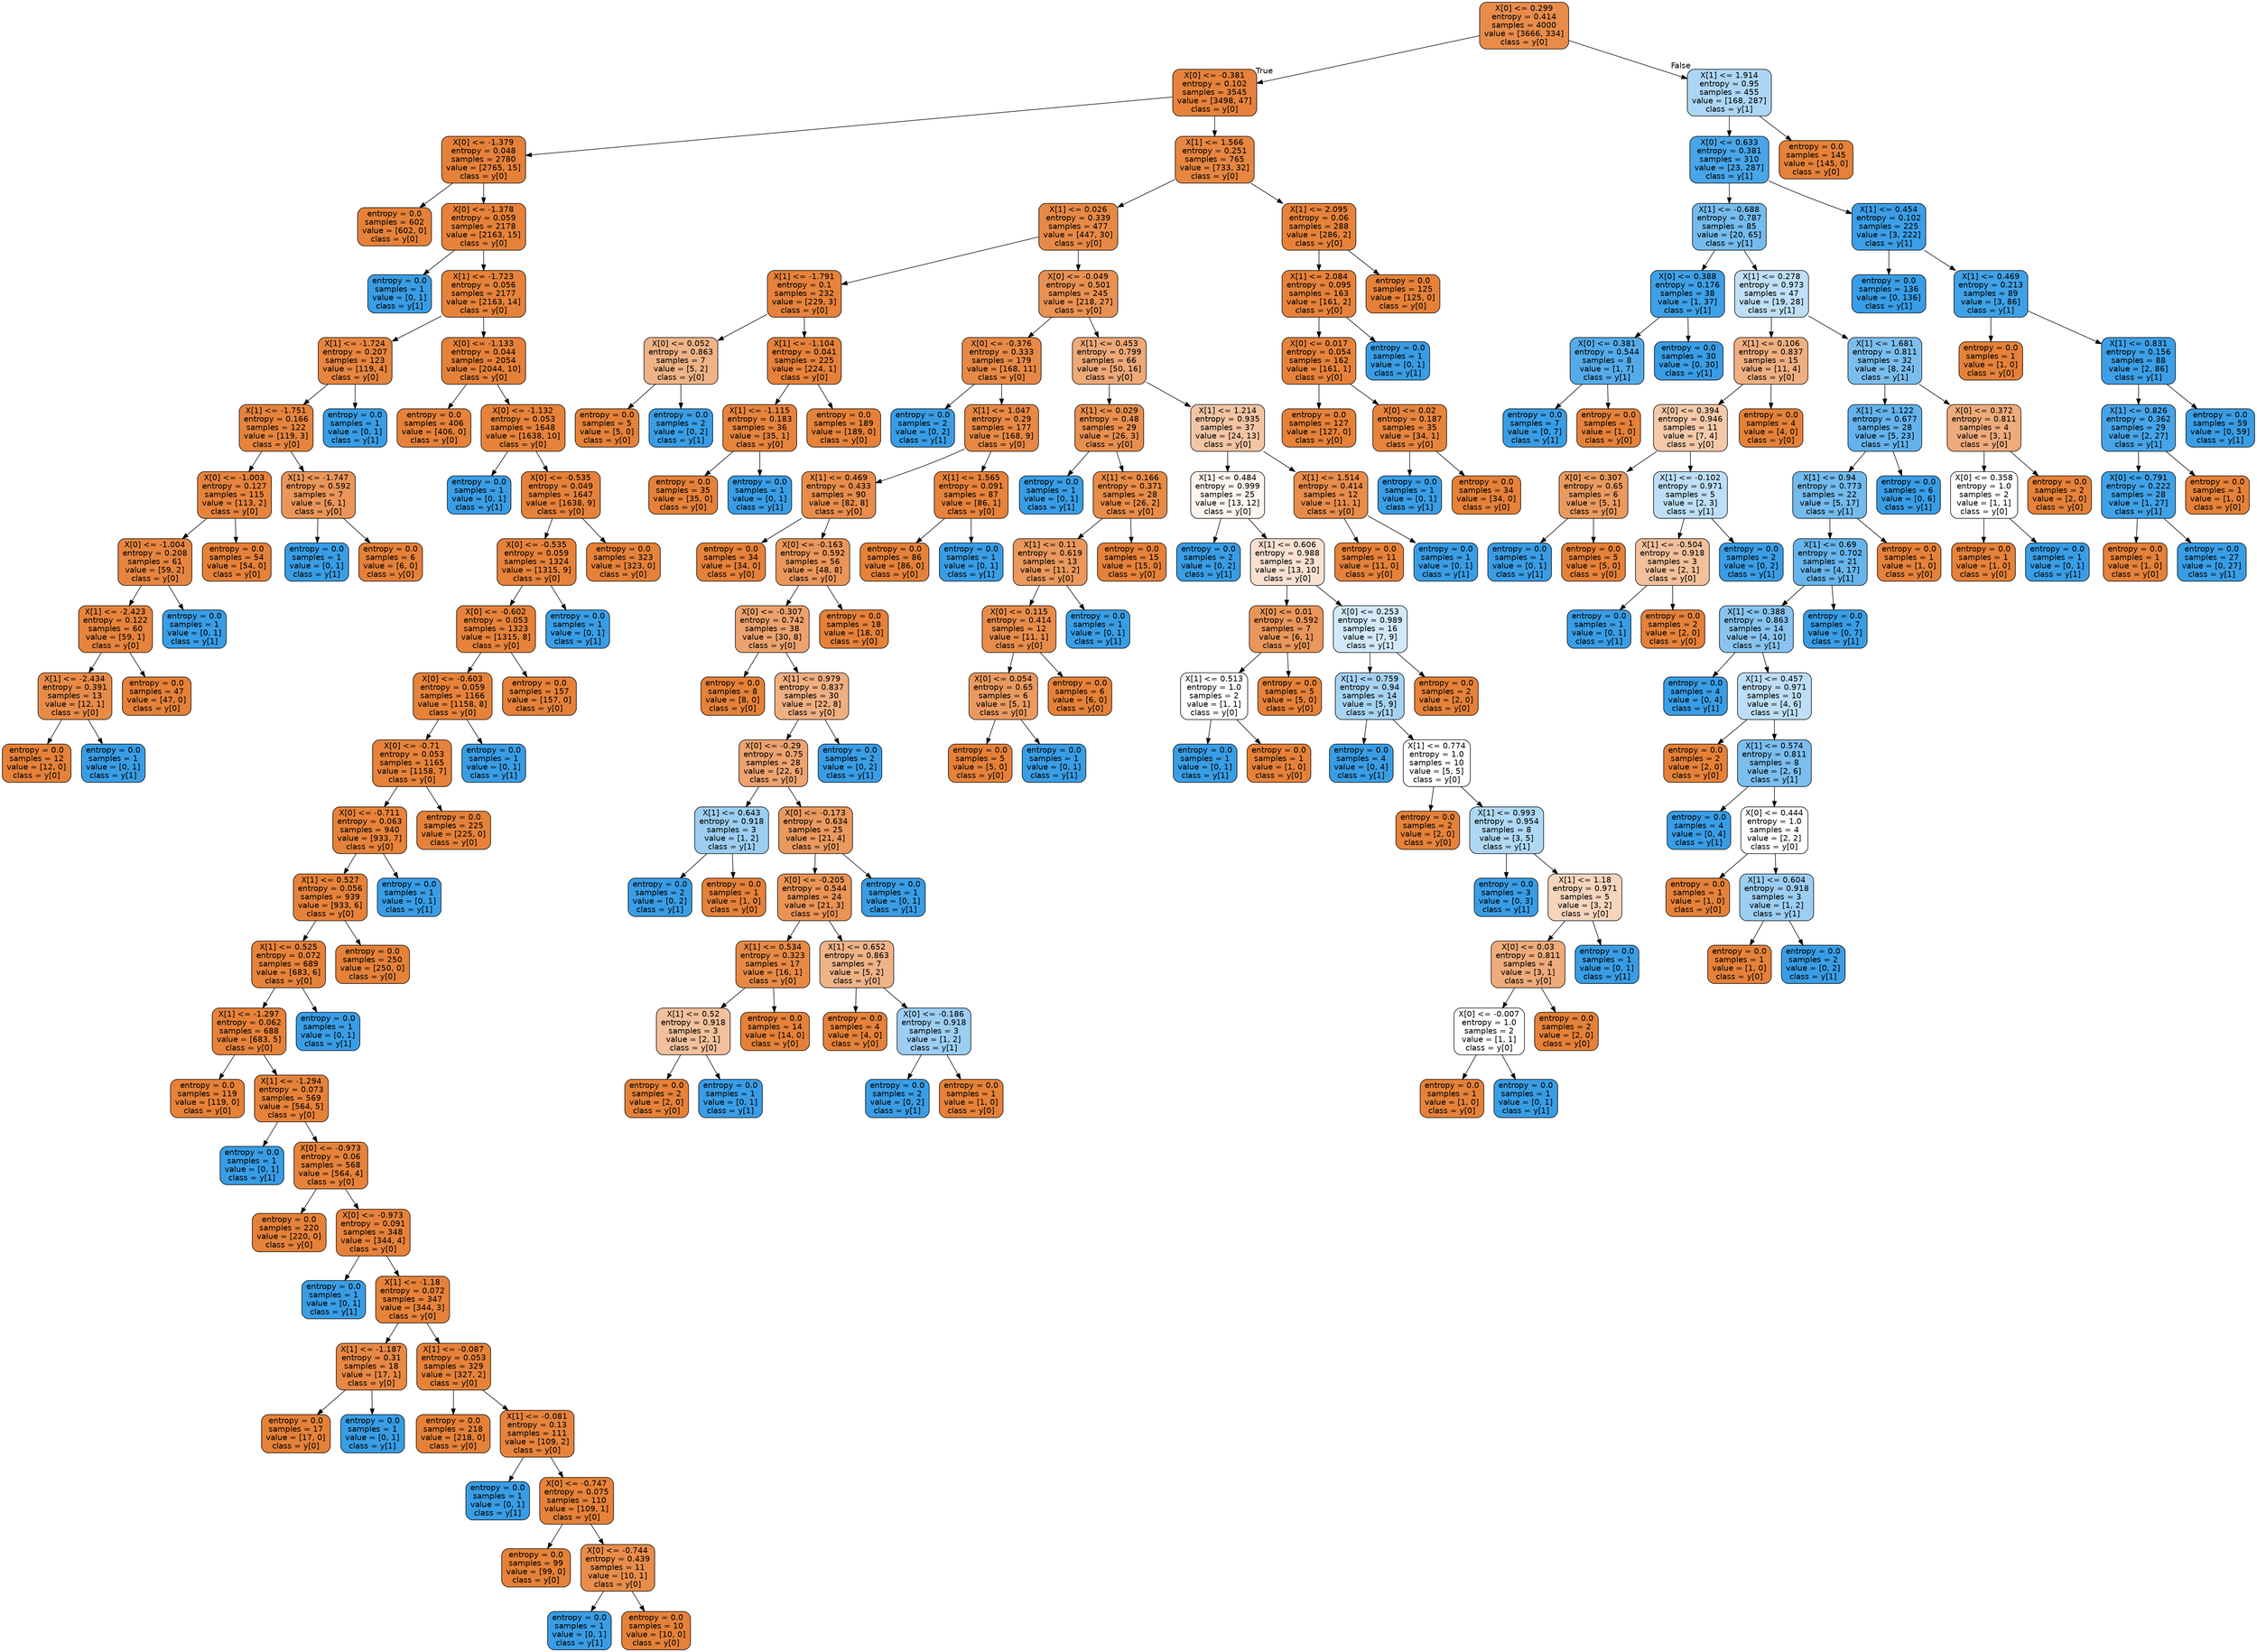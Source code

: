 digraph Tree {
node [shape=box, style="filled, rounded", color="black", fontname=helvetica] ;
edge [fontname=helvetica] ;
0 [label="X[0] <= 0.299\nentropy = 0.414\nsamples = 4000\nvalue = [3666, 334]\nclass = y[0]", fillcolor="#e58139e8"] ;
1 [label="X[0] <= -0.381\nentropy = 0.102\nsamples = 3545\nvalue = [3498, 47]\nclass = y[0]", fillcolor="#e58139fc"] ;
0 -> 1 [labeldistance=2.5, labelangle=45, headlabel="True"] ;
2 [label="X[0] <= -1.379\nentropy = 0.048\nsamples = 2780\nvalue = [2765, 15]\nclass = y[0]", fillcolor="#e58139fe"] ;
1 -> 2 ;
3 [label="entropy = 0.0\nsamples = 602\nvalue = [602, 0]\nclass = y[0]", fillcolor="#e58139ff"] ;
2 -> 3 ;
4 [label="X[0] <= -1.378\nentropy = 0.059\nsamples = 2178\nvalue = [2163, 15]\nclass = y[0]", fillcolor="#e58139fd"] ;
2 -> 4 ;
5 [label="entropy = 0.0\nsamples = 1\nvalue = [0, 1]\nclass = y[1]", fillcolor="#399de5ff"] ;
4 -> 5 ;
6 [label="X[1] <= -1.723\nentropy = 0.056\nsamples = 2177\nvalue = [2163, 14]\nclass = y[0]", fillcolor="#e58139fd"] ;
4 -> 6 ;
7 [label="X[1] <= -1.724\nentropy = 0.207\nsamples = 123\nvalue = [119, 4]\nclass = y[0]", fillcolor="#e58139f6"] ;
6 -> 7 ;
8 [label="X[1] <= -1.751\nentropy = 0.166\nsamples = 122\nvalue = [119, 3]\nclass = y[0]", fillcolor="#e58139f9"] ;
7 -> 8 ;
9 [label="X[0] <= -1.003\nentropy = 0.127\nsamples = 115\nvalue = [113, 2]\nclass = y[0]", fillcolor="#e58139fa"] ;
8 -> 9 ;
10 [label="X[0] <= -1.004\nentropy = 0.208\nsamples = 61\nvalue = [59, 2]\nclass = y[0]", fillcolor="#e58139f6"] ;
9 -> 10 ;
11 [label="X[1] <= -2.423\nentropy = 0.122\nsamples = 60\nvalue = [59, 1]\nclass = y[0]", fillcolor="#e58139fb"] ;
10 -> 11 ;
12 [label="X[1] <= -2.434\nentropy = 0.391\nsamples = 13\nvalue = [12, 1]\nclass = y[0]", fillcolor="#e58139ea"] ;
11 -> 12 ;
13 [label="entropy = 0.0\nsamples = 12\nvalue = [12, 0]\nclass = y[0]", fillcolor="#e58139ff"] ;
12 -> 13 ;
14 [label="entropy = 0.0\nsamples = 1\nvalue = [0, 1]\nclass = y[1]", fillcolor="#399de5ff"] ;
12 -> 14 ;
15 [label="entropy = 0.0\nsamples = 47\nvalue = [47, 0]\nclass = y[0]", fillcolor="#e58139ff"] ;
11 -> 15 ;
16 [label="entropy = 0.0\nsamples = 1\nvalue = [0, 1]\nclass = y[1]", fillcolor="#399de5ff"] ;
10 -> 16 ;
17 [label="entropy = 0.0\nsamples = 54\nvalue = [54, 0]\nclass = y[0]", fillcolor="#e58139ff"] ;
9 -> 17 ;
18 [label="X[1] <= -1.747\nentropy = 0.592\nsamples = 7\nvalue = [6, 1]\nclass = y[0]", fillcolor="#e58139d4"] ;
8 -> 18 ;
19 [label="entropy = 0.0\nsamples = 1\nvalue = [0, 1]\nclass = y[1]", fillcolor="#399de5ff"] ;
18 -> 19 ;
20 [label="entropy = 0.0\nsamples = 6\nvalue = [6, 0]\nclass = y[0]", fillcolor="#e58139ff"] ;
18 -> 20 ;
21 [label="entropy = 0.0\nsamples = 1\nvalue = [0, 1]\nclass = y[1]", fillcolor="#399de5ff"] ;
7 -> 21 ;
22 [label="X[0] <= -1.133\nentropy = 0.044\nsamples = 2054\nvalue = [2044, 10]\nclass = y[0]", fillcolor="#e58139fe"] ;
6 -> 22 ;
23 [label="entropy = 0.0\nsamples = 406\nvalue = [406, 0]\nclass = y[0]", fillcolor="#e58139ff"] ;
22 -> 23 ;
24 [label="X[0] <= -1.132\nentropy = 0.053\nsamples = 1648\nvalue = [1638, 10]\nclass = y[0]", fillcolor="#e58139fd"] ;
22 -> 24 ;
25 [label="entropy = 0.0\nsamples = 1\nvalue = [0, 1]\nclass = y[1]", fillcolor="#399de5ff"] ;
24 -> 25 ;
26 [label="X[0] <= -0.535\nentropy = 0.049\nsamples = 1647\nvalue = [1638, 9]\nclass = y[0]", fillcolor="#e58139fe"] ;
24 -> 26 ;
27 [label="X[0] <= -0.535\nentropy = 0.059\nsamples = 1324\nvalue = [1315, 9]\nclass = y[0]", fillcolor="#e58139fd"] ;
26 -> 27 ;
28 [label="X[0] <= -0.602\nentropy = 0.053\nsamples = 1323\nvalue = [1315, 8]\nclass = y[0]", fillcolor="#e58139fd"] ;
27 -> 28 ;
29 [label="X[0] <= -0.603\nentropy = 0.059\nsamples = 1166\nvalue = [1158, 8]\nclass = y[0]", fillcolor="#e58139fd"] ;
28 -> 29 ;
30 [label="X[0] <= -0.71\nentropy = 0.053\nsamples = 1165\nvalue = [1158, 7]\nclass = y[0]", fillcolor="#e58139fd"] ;
29 -> 30 ;
31 [label="X[0] <= -0.711\nentropy = 0.063\nsamples = 940\nvalue = [933, 7]\nclass = y[0]", fillcolor="#e58139fd"] ;
30 -> 31 ;
32 [label="X[1] <= 0.527\nentropy = 0.056\nsamples = 939\nvalue = [933, 6]\nclass = y[0]", fillcolor="#e58139fd"] ;
31 -> 32 ;
33 [label="X[1] <= 0.525\nentropy = 0.072\nsamples = 689\nvalue = [683, 6]\nclass = y[0]", fillcolor="#e58139fd"] ;
32 -> 33 ;
34 [label="X[1] <= -1.297\nentropy = 0.062\nsamples = 688\nvalue = [683, 5]\nclass = y[0]", fillcolor="#e58139fd"] ;
33 -> 34 ;
35 [label="entropy = 0.0\nsamples = 119\nvalue = [119, 0]\nclass = y[0]", fillcolor="#e58139ff"] ;
34 -> 35 ;
36 [label="X[1] <= -1.294\nentropy = 0.073\nsamples = 569\nvalue = [564, 5]\nclass = y[0]", fillcolor="#e58139fd"] ;
34 -> 36 ;
37 [label="entropy = 0.0\nsamples = 1\nvalue = [0, 1]\nclass = y[1]", fillcolor="#399de5ff"] ;
36 -> 37 ;
38 [label="X[0] <= -0.973\nentropy = 0.06\nsamples = 568\nvalue = [564, 4]\nclass = y[0]", fillcolor="#e58139fd"] ;
36 -> 38 ;
39 [label="entropy = 0.0\nsamples = 220\nvalue = [220, 0]\nclass = y[0]", fillcolor="#e58139ff"] ;
38 -> 39 ;
40 [label="X[0] <= -0.973\nentropy = 0.091\nsamples = 348\nvalue = [344, 4]\nclass = y[0]", fillcolor="#e58139fc"] ;
38 -> 40 ;
41 [label="entropy = 0.0\nsamples = 1\nvalue = [0, 1]\nclass = y[1]", fillcolor="#399de5ff"] ;
40 -> 41 ;
42 [label="X[1] <= -1.18\nentropy = 0.072\nsamples = 347\nvalue = [344, 3]\nclass = y[0]", fillcolor="#e58139fd"] ;
40 -> 42 ;
43 [label="X[1] <= -1.187\nentropy = 0.31\nsamples = 18\nvalue = [17, 1]\nclass = y[0]", fillcolor="#e58139f0"] ;
42 -> 43 ;
44 [label="entropy = 0.0\nsamples = 17\nvalue = [17, 0]\nclass = y[0]", fillcolor="#e58139ff"] ;
43 -> 44 ;
45 [label="entropy = 0.0\nsamples = 1\nvalue = [0, 1]\nclass = y[1]", fillcolor="#399de5ff"] ;
43 -> 45 ;
46 [label="X[1] <= -0.087\nentropy = 0.053\nsamples = 329\nvalue = [327, 2]\nclass = y[0]", fillcolor="#e58139fd"] ;
42 -> 46 ;
47 [label="entropy = 0.0\nsamples = 218\nvalue = [218, 0]\nclass = y[0]", fillcolor="#e58139ff"] ;
46 -> 47 ;
48 [label="X[1] <= -0.081\nentropy = 0.13\nsamples = 111\nvalue = [109, 2]\nclass = y[0]", fillcolor="#e58139fa"] ;
46 -> 48 ;
49 [label="entropy = 0.0\nsamples = 1\nvalue = [0, 1]\nclass = y[1]", fillcolor="#399de5ff"] ;
48 -> 49 ;
50 [label="X[0] <= -0.747\nentropy = 0.075\nsamples = 110\nvalue = [109, 1]\nclass = y[0]", fillcolor="#e58139fd"] ;
48 -> 50 ;
51 [label="entropy = 0.0\nsamples = 99\nvalue = [99, 0]\nclass = y[0]", fillcolor="#e58139ff"] ;
50 -> 51 ;
52 [label="X[0] <= -0.744\nentropy = 0.439\nsamples = 11\nvalue = [10, 1]\nclass = y[0]", fillcolor="#e58139e6"] ;
50 -> 52 ;
53 [label="entropy = 0.0\nsamples = 1\nvalue = [0, 1]\nclass = y[1]", fillcolor="#399de5ff"] ;
52 -> 53 ;
54 [label="entropy = 0.0\nsamples = 10\nvalue = [10, 0]\nclass = y[0]", fillcolor="#e58139ff"] ;
52 -> 54 ;
55 [label="entropy = 0.0\nsamples = 1\nvalue = [0, 1]\nclass = y[1]", fillcolor="#399de5ff"] ;
33 -> 55 ;
56 [label="entropy = 0.0\nsamples = 250\nvalue = [250, 0]\nclass = y[0]", fillcolor="#e58139ff"] ;
32 -> 56 ;
57 [label="entropy = 0.0\nsamples = 1\nvalue = [0, 1]\nclass = y[1]", fillcolor="#399de5ff"] ;
31 -> 57 ;
58 [label="entropy = 0.0\nsamples = 225\nvalue = [225, 0]\nclass = y[0]", fillcolor="#e58139ff"] ;
30 -> 58 ;
59 [label="entropy = 0.0\nsamples = 1\nvalue = [0, 1]\nclass = y[1]", fillcolor="#399de5ff"] ;
29 -> 59 ;
60 [label="entropy = 0.0\nsamples = 157\nvalue = [157, 0]\nclass = y[0]", fillcolor="#e58139ff"] ;
28 -> 60 ;
61 [label="entropy = 0.0\nsamples = 1\nvalue = [0, 1]\nclass = y[1]", fillcolor="#399de5ff"] ;
27 -> 61 ;
62 [label="entropy = 0.0\nsamples = 323\nvalue = [323, 0]\nclass = y[0]", fillcolor="#e58139ff"] ;
26 -> 62 ;
63 [label="X[1] <= 1.566\nentropy = 0.251\nsamples = 765\nvalue = [733, 32]\nclass = y[0]", fillcolor="#e58139f4"] ;
1 -> 63 ;
64 [label="X[1] <= 0.026\nentropy = 0.339\nsamples = 477\nvalue = [447, 30]\nclass = y[0]", fillcolor="#e58139ee"] ;
63 -> 64 ;
65 [label="X[1] <= -1.791\nentropy = 0.1\nsamples = 232\nvalue = [229, 3]\nclass = y[0]", fillcolor="#e58139fc"] ;
64 -> 65 ;
66 [label="X[0] <= 0.052\nentropy = 0.863\nsamples = 7\nvalue = [5, 2]\nclass = y[0]", fillcolor="#e5813999"] ;
65 -> 66 ;
67 [label="entropy = 0.0\nsamples = 5\nvalue = [5, 0]\nclass = y[0]", fillcolor="#e58139ff"] ;
66 -> 67 ;
68 [label="entropy = 0.0\nsamples = 2\nvalue = [0, 2]\nclass = y[1]", fillcolor="#399de5ff"] ;
66 -> 68 ;
69 [label="X[1] <= -1.104\nentropy = 0.041\nsamples = 225\nvalue = [224, 1]\nclass = y[0]", fillcolor="#e58139fe"] ;
65 -> 69 ;
70 [label="X[1] <= -1.115\nentropy = 0.183\nsamples = 36\nvalue = [35, 1]\nclass = y[0]", fillcolor="#e58139f8"] ;
69 -> 70 ;
71 [label="entropy = 0.0\nsamples = 35\nvalue = [35, 0]\nclass = y[0]", fillcolor="#e58139ff"] ;
70 -> 71 ;
72 [label="entropy = 0.0\nsamples = 1\nvalue = [0, 1]\nclass = y[1]", fillcolor="#399de5ff"] ;
70 -> 72 ;
73 [label="entropy = 0.0\nsamples = 189\nvalue = [189, 0]\nclass = y[0]", fillcolor="#e58139ff"] ;
69 -> 73 ;
74 [label="X[0] <= -0.049\nentropy = 0.501\nsamples = 245\nvalue = [218, 27]\nclass = y[0]", fillcolor="#e58139df"] ;
64 -> 74 ;
75 [label="X[0] <= -0.376\nentropy = 0.333\nsamples = 179\nvalue = [168, 11]\nclass = y[0]", fillcolor="#e58139ee"] ;
74 -> 75 ;
76 [label="entropy = 0.0\nsamples = 2\nvalue = [0, 2]\nclass = y[1]", fillcolor="#399de5ff"] ;
75 -> 76 ;
77 [label="X[1] <= 1.047\nentropy = 0.29\nsamples = 177\nvalue = [168, 9]\nclass = y[0]", fillcolor="#e58139f1"] ;
75 -> 77 ;
78 [label="X[1] <= 0.469\nentropy = 0.433\nsamples = 90\nvalue = [82, 8]\nclass = y[0]", fillcolor="#e58139e6"] ;
77 -> 78 ;
79 [label="entropy = 0.0\nsamples = 34\nvalue = [34, 0]\nclass = y[0]", fillcolor="#e58139ff"] ;
78 -> 79 ;
80 [label="X[0] <= -0.163\nentropy = 0.592\nsamples = 56\nvalue = [48, 8]\nclass = y[0]", fillcolor="#e58139d4"] ;
78 -> 80 ;
81 [label="X[0] <= -0.307\nentropy = 0.742\nsamples = 38\nvalue = [30, 8]\nclass = y[0]", fillcolor="#e58139bb"] ;
80 -> 81 ;
82 [label="entropy = 0.0\nsamples = 8\nvalue = [8, 0]\nclass = y[0]", fillcolor="#e58139ff"] ;
81 -> 82 ;
83 [label="X[1] <= 0.979\nentropy = 0.837\nsamples = 30\nvalue = [22, 8]\nclass = y[0]", fillcolor="#e58139a2"] ;
81 -> 83 ;
84 [label="X[0] <= -0.29\nentropy = 0.75\nsamples = 28\nvalue = [22, 6]\nclass = y[0]", fillcolor="#e58139b9"] ;
83 -> 84 ;
85 [label="X[1] <= 0.643\nentropy = 0.918\nsamples = 3\nvalue = [1, 2]\nclass = y[1]", fillcolor="#399de57f"] ;
84 -> 85 ;
86 [label="entropy = 0.0\nsamples = 2\nvalue = [0, 2]\nclass = y[1]", fillcolor="#399de5ff"] ;
85 -> 86 ;
87 [label="entropy = 0.0\nsamples = 1\nvalue = [1, 0]\nclass = y[0]", fillcolor="#e58139ff"] ;
85 -> 87 ;
88 [label="X[0] <= -0.173\nentropy = 0.634\nsamples = 25\nvalue = [21, 4]\nclass = y[0]", fillcolor="#e58139ce"] ;
84 -> 88 ;
89 [label="X[0] <= -0.205\nentropy = 0.544\nsamples = 24\nvalue = [21, 3]\nclass = y[0]", fillcolor="#e58139db"] ;
88 -> 89 ;
90 [label="X[1] <= 0.534\nentropy = 0.323\nsamples = 17\nvalue = [16, 1]\nclass = y[0]", fillcolor="#e58139ef"] ;
89 -> 90 ;
91 [label="X[1] <= 0.52\nentropy = 0.918\nsamples = 3\nvalue = [2, 1]\nclass = y[0]", fillcolor="#e581397f"] ;
90 -> 91 ;
92 [label="entropy = 0.0\nsamples = 2\nvalue = [2, 0]\nclass = y[0]", fillcolor="#e58139ff"] ;
91 -> 92 ;
93 [label="entropy = 0.0\nsamples = 1\nvalue = [0, 1]\nclass = y[1]", fillcolor="#399de5ff"] ;
91 -> 93 ;
94 [label="entropy = 0.0\nsamples = 14\nvalue = [14, 0]\nclass = y[0]", fillcolor="#e58139ff"] ;
90 -> 94 ;
95 [label="X[1] <= 0.652\nentropy = 0.863\nsamples = 7\nvalue = [5, 2]\nclass = y[0]", fillcolor="#e5813999"] ;
89 -> 95 ;
96 [label="entropy = 0.0\nsamples = 4\nvalue = [4, 0]\nclass = y[0]", fillcolor="#e58139ff"] ;
95 -> 96 ;
97 [label="X[0] <= -0.186\nentropy = 0.918\nsamples = 3\nvalue = [1, 2]\nclass = y[1]", fillcolor="#399de57f"] ;
95 -> 97 ;
98 [label="entropy = 0.0\nsamples = 2\nvalue = [0, 2]\nclass = y[1]", fillcolor="#399de5ff"] ;
97 -> 98 ;
99 [label="entropy = 0.0\nsamples = 1\nvalue = [1, 0]\nclass = y[0]", fillcolor="#e58139ff"] ;
97 -> 99 ;
100 [label="entropy = 0.0\nsamples = 1\nvalue = [0, 1]\nclass = y[1]", fillcolor="#399de5ff"] ;
88 -> 100 ;
101 [label="entropy = 0.0\nsamples = 2\nvalue = [0, 2]\nclass = y[1]", fillcolor="#399de5ff"] ;
83 -> 101 ;
102 [label="entropy = 0.0\nsamples = 18\nvalue = [18, 0]\nclass = y[0]", fillcolor="#e58139ff"] ;
80 -> 102 ;
103 [label="X[1] <= 1.565\nentropy = 0.091\nsamples = 87\nvalue = [86, 1]\nclass = y[0]", fillcolor="#e58139fc"] ;
77 -> 103 ;
104 [label="entropy = 0.0\nsamples = 86\nvalue = [86, 0]\nclass = y[0]", fillcolor="#e58139ff"] ;
103 -> 104 ;
105 [label="entropy = 0.0\nsamples = 1\nvalue = [0, 1]\nclass = y[1]", fillcolor="#399de5ff"] ;
103 -> 105 ;
106 [label="X[1] <= 0.453\nentropy = 0.799\nsamples = 66\nvalue = [50, 16]\nclass = y[0]", fillcolor="#e58139ad"] ;
74 -> 106 ;
107 [label="X[1] <= 0.029\nentropy = 0.48\nsamples = 29\nvalue = [26, 3]\nclass = y[0]", fillcolor="#e58139e2"] ;
106 -> 107 ;
108 [label="entropy = 0.0\nsamples = 1\nvalue = [0, 1]\nclass = y[1]", fillcolor="#399de5ff"] ;
107 -> 108 ;
109 [label="X[1] <= 0.166\nentropy = 0.371\nsamples = 28\nvalue = [26, 2]\nclass = y[0]", fillcolor="#e58139eb"] ;
107 -> 109 ;
110 [label="X[1] <= 0.11\nentropy = 0.619\nsamples = 13\nvalue = [11, 2]\nclass = y[0]", fillcolor="#e58139d1"] ;
109 -> 110 ;
111 [label="X[0] <= 0.115\nentropy = 0.414\nsamples = 12\nvalue = [11, 1]\nclass = y[0]", fillcolor="#e58139e8"] ;
110 -> 111 ;
112 [label="X[0] <= 0.054\nentropy = 0.65\nsamples = 6\nvalue = [5, 1]\nclass = y[0]", fillcolor="#e58139cc"] ;
111 -> 112 ;
113 [label="entropy = 0.0\nsamples = 5\nvalue = [5, 0]\nclass = y[0]", fillcolor="#e58139ff"] ;
112 -> 113 ;
114 [label="entropy = 0.0\nsamples = 1\nvalue = [0, 1]\nclass = y[1]", fillcolor="#399de5ff"] ;
112 -> 114 ;
115 [label="entropy = 0.0\nsamples = 6\nvalue = [6, 0]\nclass = y[0]", fillcolor="#e58139ff"] ;
111 -> 115 ;
116 [label="entropy = 0.0\nsamples = 1\nvalue = [0, 1]\nclass = y[1]", fillcolor="#399de5ff"] ;
110 -> 116 ;
117 [label="entropy = 0.0\nsamples = 15\nvalue = [15, 0]\nclass = y[0]", fillcolor="#e58139ff"] ;
109 -> 117 ;
118 [label="X[1] <= 1.214\nentropy = 0.935\nsamples = 37\nvalue = [24, 13]\nclass = y[0]", fillcolor="#e5813975"] ;
106 -> 118 ;
119 [label="X[1] <= 0.484\nentropy = 0.999\nsamples = 25\nvalue = [13, 12]\nclass = y[0]", fillcolor="#e5813914"] ;
118 -> 119 ;
120 [label="entropy = 0.0\nsamples = 2\nvalue = [0, 2]\nclass = y[1]", fillcolor="#399de5ff"] ;
119 -> 120 ;
121 [label="X[1] <= 0.606\nentropy = 0.988\nsamples = 23\nvalue = [13, 10]\nclass = y[0]", fillcolor="#e581393b"] ;
119 -> 121 ;
122 [label="X[0] <= 0.01\nentropy = 0.592\nsamples = 7\nvalue = [6, 1]\nclass = y[0]", fillcolor="#e58139d4"] ;
121 -> 122 ;
123 [label="X[1] <= 0.513\nentropy = 1.0\nsamples = 2\nvalue = [1, 1]\nclass = y[0]", fillcolor="#e5813900"] ;
122 -> 123 ;
124 [label="entropy = 0.0\nsamples = 1\nvalue = [0, 1]\nclass = y[1]", fillcolor="#399de5ff"] ;
123 -> 124 ;
125 [label="entropy = 0.0\nsamples = 1\nvalue = [1, 0]\nclass = y[0]", fillcolor="#e58139ff"] ;
123 -> 125 ;
126 [label="entropy = 0.0\nsamples = 5\nvalue = [5, 0]\nclass = y[0]", fillcolor="#e58139ff"] ;
122 -> 126 ;
127 [label="X[0] <= 0.253\nentropy = 0.989\nsamples = 16\nvalue = [7, 9]\nclass = y[1]", fillcolor="#399de539"] ;
121 -> 127 ;
128 [label="X[1] <= 0.759\nentropy = 0.94\nsamples = 14\nvalue = [5, 9]\nclass = y[1]", fillcolor="#399de571"] ;
127 -> 128 ;
129 [label="entropy = 0.0\nsamples = 4\nvalue = [0, 4]\nclass = y[1]", fillcolor="#399de5ff"] ;
128 -> 129 ;
130 [label="X[1] <= 0.774\nentropy = 1.0\nsamples = 10\nvalue = [5, 5]\nclass = y[0]", fillcolor="#e5813900"] ;
128 -> 130 ;
131 [label="entropy = 0.0\nsamples = 2\nvalue = [2, 0]\nclass = y[0]", fillcolor="#e58139ff"] ;
130 -> 131 ;
132 [label="X[1] <= 0.993\nentropy = 0.954\nsamples = 8\nvalue = [3, 5]\nclass = y[1]", fillcolor="#399de566"] ;
130 -> 132 ;
133 [label="entropy = 0.0\nsamples = 3\nvalue = [0, 3]\nclass = y[1]", fillcolor="#399de5ff"] ;
132 -> 133 ;
134 [label="X[1] <= 1.18\nentropy = 0.971\nsamples = 5\nvalue = [3, 2]\nclass = y[0]", fillcolor="#e5813955"] ;
132 -> 134 ;
135 [label="X[0] <= 0.03\nentropy = 0.811\nsamples = 4\nvalue = [3, 1]\nclass = y[0]", fillcolor="#e58139aa"] ;
134 -> 135 ;
136 [label="X[0] <= -0.007\nentropy = 1.0\nsamples = 2\nvalue = [1, 1]\nclass = y[0]", fillcolor="#e5813900"] ;
135 -> 136 ;
137 [label="entropy = 0.0\nsamples = 1\nvalue = [1, 0]\nclass = y[0]", fillcolor="#e58139ff"] ;
136 -> 137 ;
138 [label="entropy = 0.0\nsamples = 1\nvalue = [0, 1]\nclass = y[1]", fillcolor="#399de5ff"] ;
136 -> 138 ;
139 [label="entropy = 0.0\nsamples = 2\nvalue = [2, 0]\nclass = y[0]", fillcolor="#e58139ff"] ;
135 -> 139 ;
140 [label="entropy = 0.0\nsamples = 1\nvalue = [0, 1]\nclass = y[1]", fillcolor="#399de5ff"] ;
134 -> 140 ;
141 [label="entropy = 0.0\nsamples = 2\nvalue = [2, 0]\nclass = y[0]", fillcolor="#e58139ff"] ;
127 -> 141 ;
142 [label="X[1] <= 1.514\nentropy = 0.414\nsamples = 12\nvalue = [11, 1]\nclass = y[0]", fillcolor="#e58139e8"] ;
118 -> 142 ;
143 [label="entropy = 0.0\nsamples = 11\nvalue = [11, 0]\nclass = y[0]", fillcolor="#e58139ff"] ;
142 -> 143 ;
144 [label="entropy = 0.0\nsamples = 1\nvalue = [0, 1]\nclass = y[1]", fillcolor="#399de5ff"] ;
142 -> 144 ;
145 [label="X[1] <= 2.095\nentropy = 0.06\nsamples = 288\nvalue = [286, 2]\nclass = y[0]", fillcolor="#e58139fd"] ;
63 -> 145 ;
146 [label="X[1] <= 2.084\nentropy = 0.095\nsamples = 163\nvalue = [161, 2]\nclass = y[0]", fillcolor="#e58139fc"] ;
145 -> 146 ;
147 [label="X[0] <= 0.017\nentropy = 0.054\nsamples = 162\nvalue = [161, 1]\nclass = y[0]", fillcolor="#e58139fd"] ;
146 -> 147 ;
148 [label="entropy = 0.0\nsamples = 127\nvalue = [127, 0]\nclass = y[0]", fillcolor="#e58139ff"] ;
147 -> 148 ;
149 [label="X[0] <= 0.02\nentropy = 0.187\nsamples = 35\nvalue = [34, 1]\nclass = y[0]", fillcolor="#e58139f8"] ;
147 -> 149 ;
150 [label="entropy = 0.0\nsamples = 1\nvalue = [0, 1]\nclass = y[1]", fillcolor="#399de5ff"] ;
149 -> 150 ;
151 [label="entropy = 0.0\nsamples = 34\nvalue = [34, 0]\nclass = y[0]", fillcolor="#e58139ff"] ;
149 -> 151 ;
152 [label="entropy = 0.0\nsamples = 1\nvalue = [0, 1]\nclass = y[1]", fillcolor="#399de5ff"] ;
146 -> 152 ;
153 [label="entropy = 0.0\nsamples = 125\nvalue = [125, 0]\nclass = y[0]", fillcolor="#e58139ff"] ;
145 -> 153 ;
154 [label="X[1] <= 1.914\nentropy = 0.95\nsamples = 455\nvalue = [168, 287]\nclass = y[1]", fillcolor="#399de56a"] ;
0 -> 154 [labeldistance=2.5, labelangle=-45, headlabel="False"] ;
155 [label="X[0] <= 0.633\nentropy = 0.381\nsamples = 310\nvalue = [23, 287]\nclass = y[1]", fillcolor="#399de5eb"] ;
154 -> 155 ;
156 [label="X[1] <= -0.688\nentropy = 0.787\nsamples = 85\nvalue = [20, 65]\nclass = y[1]", fillcolor="#399de5b1"] ;
155 -> 156 ;
157 [label="X[0] <= 0.388\nentropy = 0.176\nsamples = 38\nvalue = [1, 37]\nclass = y[1]", fillcolor="#399de5f8"] ;
156 -> 157 ;
158 [label="X[0] <= 0.381\nentropy = 0.544\nsamples = 8\nvalue = [1, 7]\nclass = y[1]", fillcolor="#399de5db"] ;
157 -> 158 ;
159 [label="entropy = 0.0\nsamples = 7\nvalue = [0, 7]\nclass = y[1]", fillcolor="#399de5ff"] ;
158 -> 159 ;
160 [label="entropy = 0.0\nsamples = 1\nvalue = [1, 0]\nclass = y[0]", fillcolor="#e58139ff"] ;
158 -> 160 ;
161 [label="entropy = 0.0\nsamples = 30\nvalue = [0, 30]\nclass = y[1]", fillcolor="#399de5ff"] ;
157 -> 161 ;
162 [label="X[1] <= 0.278\nentropy = 0.973\nsamples = 47\nvalue = [19, 28]\nclass = y[1]", fillcolor="#399de552"] ;
156 -> 162 ;
163 [label="X[1] <= 0.106\nentropy = 0.837\nsamples = 15\nvalue = [11, 4]\nclass = y[0]", fillcolor="#e58139a2"] ;
162 -> 163 ;
164 [label="X[0] <= 0.394\nentropy = 0.946\nsamples = 11\nvalue = [7, 4]\nclass = y[0]", fillcolor="#e581396d"] ;
163 -> 164 ;
165 [label="X[0] <= 0.307\nentropy = 0.65\nsamples = 6\nvalue = [5, 1]\nclass = y[0]", fillcolor="#e58139cc"] ;
164 -> 165 ;
166 [label="entropy = 0.0\nsamples = 1\nvalue = [0, 1]\nclass = y[1]", fillcolor="#399de5ff"] ;
165 -> 166 ;
167 [label="entropy = 0.0\nsamples = 5\nvalue = [5, 0]\nclass = y[0]", fillcolor="#e58139ff"] ;
165 -> 167 ;
168 [label="X[1] <= -0.102\nentropy = 0.971\nsamples = 5\nvalue = [2, 3]\nclass = y[1]", fillcolor="#399de555"] ;
164 -> 168 ;
169 [label="X[1] <= -0.504\nentropy = 0.918\nsamples = 3\nvalue = [2, 1]\nclass = y[0]", fillcolor="#e581397f"] ;
168 -> 169 ;
170 [label="entropy = 0.0\nsamples = 1\nvalue = [0, 1]\nclass = y[1]", fillcolor="#399de5ff"] ;
169 -> 170 ;
171 [label="entropy = 0.0\nsamples = 2\nvalue = [2, 0]\nclass = y[0]", fillcolor="#e58139ff"] ;
169 -> 171 ;
172 [label="entropy = 0.0\nsamples = 2\nvalue = [0, 2]\nclass = y[1]", fillcolor="#399de5ff"] ;
168 -> 172 ;
173 [label="entropy = 0.0\nsamples = 4\nvalue = [4, 0]\nclass = y[0]", fillcolor="#e58139ff"] ;
163 -> 173 ;
174 [label="X[1] <= 1.681\nentropy = 0.811\nsamples = 32\nvalue = [8, 24]\nclass = y[1]", fillcolor="#399de5aa"] ;
162 -> 174 ;
175 [label="X[1] <= 1.122\nentropy = 0.677\nsamples = 28\nvalue = [5, 23]\nclass = y[1]", fillcolor="#399de5c8"] ;
174 -> 175 ;
176 [label="X[1] <= 0.94\nentropy = 0.773\nsamples = 22\nvalue = [5, 17]\nclass = y[1]", fillcolor="#399de5b4"] ;
175 -> 176 ;
177 [label="X[1] <= 0.69\nentropy = 0.702\nsamples = 21\nvalue = [4, 17]\nclass = y[1]", fillcolor="#399de5c3"] ;
176 -> 177 ;
178 [label="X[1] <= 0.388\nentropy = 0.863\nsamples = 14\nvalue = [4, 10]\nclass = y[1]", fillcolor="#399de599"] ;
177 -> 178 ;
179 [label="entropy = 0.0\nsamples = 4\nvalue = [0, 4]\nclass = y[1]", fillcolor="#399de5ff"] ;
178 -> 179 ;
180 [label="X[1] <= 0.457\nentropy = 0.971\nsamples = 10\nvalue = [4, 6]\nclass = y[1]", fillcolor="#399de555"] ;
178 -> 180 ;
181 [label="entropy = 0.0\nsamples = 2\nvalue = [2, 0]\nclass = y[0]", fillcolor="#e58139ff"] ;
180 -> 181 ;
182 [label="X[1] <= 0.574\nentropy = 0.811\nsamples = 8\nvalue = [2, 6]\nclass = y[1]", fillcolor="#399de5aa"] ;
180 -> 182 ;
183 [label="entropy = 0.0\nsamples = 4\nvalue = [0, 4]\nclass = y[1]", fillcolor="#399de5ff"] ;
182 -> 183 ;
184 [label="X[0] <= 0.444\nentropy = 1.0\nsamples = 4\nvalue = [2, 2]\nclass = y[0]", fillcolor="#e5813900"] ;
182 -> 184 ;
185 [label="entropy = 0.0\nsamples = 1\nvalue = [1, 0]\nclass = y[0]", fillcolor="#e58139ff"] ;
184 -> 185 ;
186 [label="X[1] <= 0.604\nentropy = 0.918\nsamples = 3\nvalue = [1, 2]\nclass = y[1]", fillcolor="#399de57f"] ;
184 -> 186 ;
187 [label="entropy = 0.0\nsamples = 1\nvalue = [1, 0]\nclass = y[0]", fillcolor="#e58139ff"] ;
186 -> 187 ;
188 [label="entropy = 0.0\nsamples = 2\nvalue = [0, 2]\nclass = y[1]", fillcolor="#399de5ff"] ;
186 -> 188 ;
189 [label="entropy = 0.0\nsamples = 7\nvalue = [0, 7]\nclass = y[1]", fillcolor="#399de5ff"] ;
177 -> 189 ;
190 [label="entropy = 0.0\nsamples = 1\nvalue = [1, 0]\nclass = y[0]", fillcolor="#e58139ff"] ;
176 -> 190 ;
191 [label="entropy = 0.0\nsamples = 6\nvalue = [0, 6]\nclass = y[1]", fillcolor="#399de5ff"] ;
175 -> 191 ;
192 [label="X[0] <= 0.372\nentropy = 0.811\nsamples = 4\nvalue = [3, 1]\nclass = y[0]", fillcolor="#e58139aa"] ;
174 -> 192 ;
193 [label="X[0] <= 0.358\nentropy = 1.0\nsamples = 2\nvalue = [1, 1]\nclass = y[0]", fillcolor="#e5813900"] ;
192 -> 193 ;
194 [label="entropy = 0.0\nsamples = 1\nvalue = [1, 0]\nclass = y[0]", fillcolor="#e58139ff"] ;
193 -> 194 ;
195 [label="entropy = 0.0\nsamples = 1\nvalue = [0, 1]\nclass = y[1]", fillcolor="#399de5ff"] ;
193 -> 195 ;
196 [label="entropy = 0.0\nsamples = 2\nvalue = [2, 0]\nclass = y[0]", fillcolor="#e58139ff"] ;
192 -> 196 ;
197 [label="X[1] <= 0.454\nentropy = 0.102\nsamples = 225\nvalue = [3, 222]\nclass = y[1]", fillcolor="#399de5fc"] ;
155 -> 197 ;
198 [label="entropy = 0.0\nsamples = 136\nvalue = [0, 136]\nclass = y[1]", fillcolor="#399de5ff"] ;
197 -> 198 ;
199 [label="X[1] <= 0.469\nentropy = 0.213\nsamples = 89\nvalue = [3, 86]\nclass = y[1]", fillcolor="#399de5f6"] ;
197 -> 199 ;
200 [label="entropy = 0.0\nsamples = 1\nvalue = [1, 0]\nclass = y[0]", fillcolor="#e58139ff"] ;
199 -> 200 ;
201 [label="X[1] <= 0.831\nentropy = 0.156\nsamples = 88\nvalue = [2, 86]\nclass = y[1]", fillcolor="#399de5f9"] ;
199 -> 201 ;
202 [label="X[1] <= 0.826\nentropy = 0.362\nsamples = 29\nvalue = [2, 27]\nclass = y[1]", fillcolor="#399de5ec"] ;
201 -> 202 ;
203 [label="X[0] <= 0.791\nentropy = 0.222\nsamples = 28\nvalue = [1, 27]\nclass = y[1]", fillcolor="#399de5f6"] ;
202 -> 203 ;
204 [label="entropy = 0.0\nsamples = 1\nvalue = [1, 0]\nclass = y[0]", fillcolor="#e58139ff"] ;
203 -> 204 ;
205 [label="entropy = 0.0\nsamples = 27\nvalue = [0, 27]\nclass = y[1]", fillcolor="#399de5ff"] ;
203 -> 205 ;
206 [label="entropy = 0.0\nsamples = 1\nvalue = [1, 0]\nclass = y[0]", fillcolor="#e58139ff"] ;
202 -> 206 ;
207 [label="entropy = 0.0\nsamples = 59\nvalue = [0, 59]\nclass = y[1]", fillcolor="#399de5ff"] ;
201 -> 207 ;
208 [label="entropy = 0.0\nsamples = 145\nvalue = [145, 0]\nclass = y[0]", fillcolor="#e58139ff"] ;
154 -> 208 ;
}